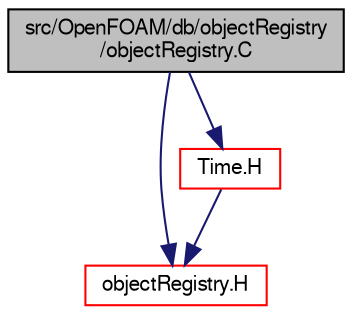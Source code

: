 digraph "src/OpenFOAM/db/objectRegistry/objectRegistry.C"
{
  bgcolor="transparent";
  edge [fontname="FreeSans",fontsize="10",labelfontname="FreeSans",labelfontsize="10"];
  node [fontname="FreeSans",fontsize="10",shape=record];
  Node0 [label="src/OpenFOAM/db/objectRegistry\l/objectRegistry.C",height=0.2,width=0.4,color="black", fillcolor="grey75", style="filled", fontcolor="black"];
  Node0 -> Node1 [color="midnightblue",fontsize="10",style="solid",fontname="FreeSans"];
  Node1 [label="objectRegistry.H",height=0.2,width=0.4,color="red",URL="$a09242.html"];
  Node0 -> Node74 [color="midnightblue",fontsize="10",style="solid",fontname="FreeSans"];
  Node74 [label="Time.H",height=0.2,width=0.4,color="red",URL="$a09311.html"];
  Node74 -> Node1 [color="midnightblue",fontsize="10",style="solid",fontname="FreeSans"];
}
